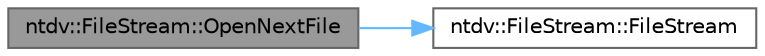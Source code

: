 digraph "ntdv::FileStream::OpenNextFile"
{
 // LATEX_PDF_SIZE
  bgcolor="transparent";
  edge [fontname=Helvetica,fontsize=10,labelfontname=Helvetica,labelfontsize=10];
  node [fontname=Helvetica,fontsize=10,shape=box,height=0.2,width=0.4];
  rankdir="LR";
  Node1 [id="Node000001",label="ntdv::FileStream::OpenNextFile",height=0.2,width=0.4,color="gray40", fillcolor="grey60", style="filled", fontcolor="black",tooltip=" "];
  Node1 -> Node2 [id="edge1_Node000001_Node000002",color="steelblue1",style="solid",tooltip=" "];
  Node2 [id="Node000002",label="ntdv::FileStream::FileStream",height=0.2,width=0.4,color="grey40", fillcolor="white", style="filled",URL="$classntdv_1_1_file_stream.html#ab290f3c5457435e53e99894209236667",tooltip=" "];
}
